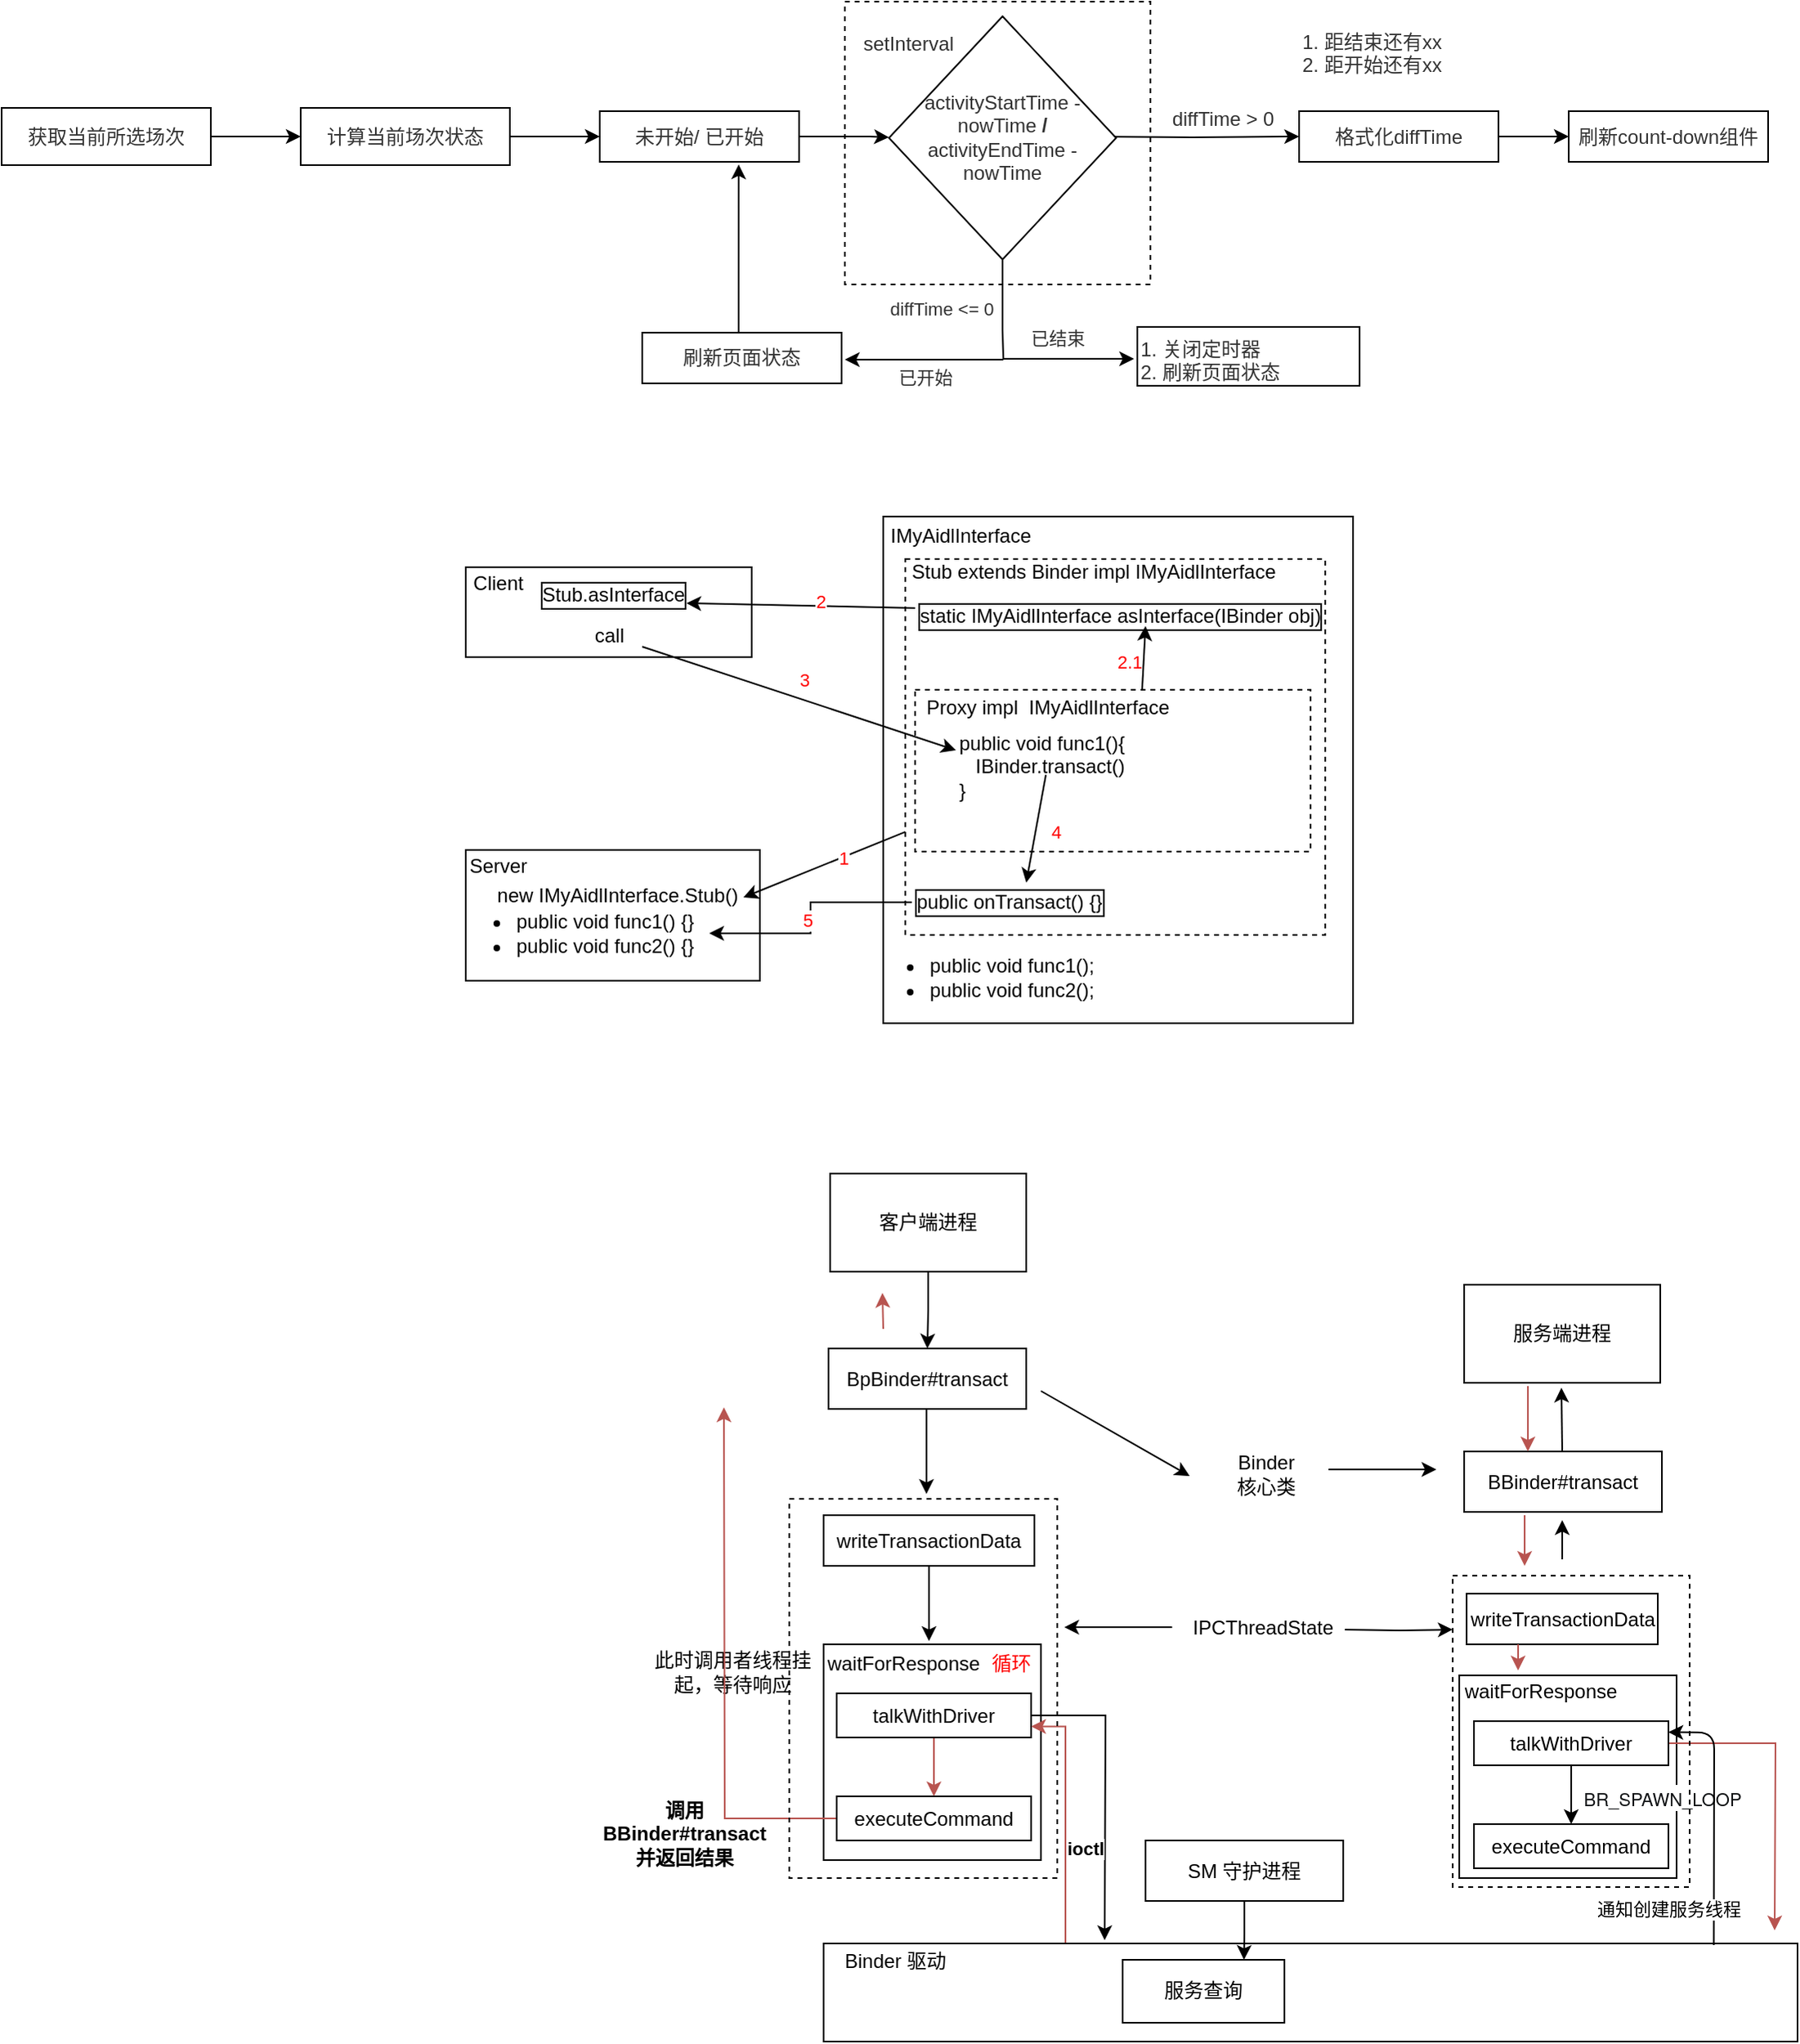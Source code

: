 <mxfile version="14.9.3" type="github">
  <diagram id="JiXPsDoN7h10LCVbARuN" name="第 1 页">
    <mxGraphModel dx="2066" dy="1154" grid="0" gridSize="10" guides="1" tooltips="1" connect="1" arrows="1" fold="1" page="1" pageScale="1" pageWidth="1920" pageHeight="2200" math="0" shadow="0">
      <root>
        <mxCell id="0" />
        <mxCell id="1" parent="0" />
        <mxCell id="TmdupVbpFPgSTxMqCEEl-89" value="" style="rounded=0;whiteSpace=wrap;html=1;fillColor=none;" vertex="1" parent="1">
          <mxGeometry x="1208" y="1200" width="133" height="124" as="geometry" />
        </mxCell>
        <mxCell id="KyLTKqS05W6V6vwG9X3F-32" value="" style="rounded=0;whiteSpace=wrap;html=1;strokeWidth=1;dashed=1;spacing=2;fontColor=#333333;" parent="1" vertex="1">
          <mxGeometry x="832" y="176" width="187" height="173" as="geometry" />
        </mxCell>
        <mxCell id="KyLTKqS05W6V6vwG9X3F-3" value="" style="edgeStyle=orthogonalEdgeStyle;rounded=0;orthogonalLoop=1;jettySize=auto;html=1;spacing=2;fontColor=#333333;" parent="1" source="KyLTKqS05W6V6vwG9X3F-1" target="KyLTKqS05W6V6vwG9X3F-2" edge="1">
          <mxGeometry relative="1" as="geometry" />
        </mxCell>
        <mxCell id="KyLTKqS05W6V6vwG9X3F-1" value="获取当前所选场次" style="rounded=0;whiteSpace=wrap;html=1;spacing=2;fontColor=#333333;" parent="1" vertex="1">
          <mxGeometry x="316" y="241" width="128" height="35" as="geometry" />
        </mxCell>
        <mxCell id="KyLTKqS05W6V6vwG9X3F-68" value="" style="edgeStyle=orthogonalEdgeStyle;rounded=0;orthogonalLoop=1;jettySize=auto;html=1;spacing=2;fontColor=#333333;" parent="1" source="KyLTKqS05W6V6vwG9X3F-2" target="KyLTKqS05W6V6vwG9X3F-6" edge="1">
          <mxGeometry relative="1" as="geometry" />
        </mxCell>
        <mxCell id="KyLTKqS05W6V6vwG9X3F-2" value="计算当前场次状态" style="rounded=0;whiteSpace=wrap;html=1;spacing=2;fontColor=#333333;" parent="1" vertex="1">
          <mxGeometry x="499" y="241" width="128" height="35" as="geometry" />
        </mxCell>
        <mxCell id="KyLTKqS05W6V6vwG9X3F-8" value="" style="edgeStyle=orthogonalEdgeStyle;rounded=0;orthogonalLoop=1;jettySize=auto;html=1;spacing=2;fontColor=#333333;" parent="1" source="KyLTKqS05W6V6vwG9X3F-6" edge="1">
          <mxGeometry relative="1" as="geometry">
            <mxPoint x="859" y="259" as="targetPoint" />
            <Array as="points">
              <mxPoint x="847" y="259" />
              <mxPoint x="847" y="259" />
            </Array>
          </mxGeometry>
        </mxCell>
        <mxCell id="KyLTKqS05W6V6vwG9X3F-6" value="未开始/ 已开始" style="rounded=0;whiteSpace=wrap;html=1;strokeWidth=1;spacing=2;fontColor=#333333;" parent="1" vertex="1">
          <mxGeometry x="682" y="243" width="122" height="31" as="geometry" />
        </mxCell>
        <mxCell id="KyLTKqS05W6V6vwG9X3F-16" value="" style="edgeStyle=orthogonalEdgeStyle;rounded=0;orthogonalLoop=1;jettySize=auto;html=1;spacing=2;fontColor=#333333;" parent="1" target="KyLTKqS05W6V6vwG9X3F-15" edge="1">
          <mxGeometry relative="1" as="geometry">
            <mxPoint x="978" y="258.5" as="sourcePoint" />
          </mxGeometry>
        </mxCell>
        <mxCell id="KyLTKqS05W6V6vwG9X3F-23" value="" style="edgeStyle=orthogonalEdgeStyle;rounded=0;orthogonalLoop=1;jettySize=auto;html=1;spacing=2;fontColor=#333333;" parent="1" source="KyLTKqS05W6V6vwG9X3F-15" target="KyLTKqS05W6V6vwG9X3F-22" edge="1">
          <mxGeometry relative="1" as="geometry" />
        </mxCell>
        <mxCell id="KyLTKqS05W6V6vwG9X3F-15" value="格式化diffTime" style="rounded=0;whiteSpace=wrap;html=1;strokeWidth=1;spacing=2;fontColor=#333333;" parent="1" vertex="1">
          <mxGeometry x="1110" y="243" width="122" height="31" as="geometry" />
        </mxCell>
        <mxCell id="KyLTKqS05W6V6vwG9X3F-22" value="刷新count-down组件" style="rounded=0;whiteSpace=wrap;html=1;strokeWidth=1;spacing=2;fontColor=#333333;" parent="1" vertex="1">
          <mxGeometry x="1275" y="243" width="122" height="31" as="geometry" />
        </mxCell>
        <mxCell id="KyLTKqS05W6V6vwG9X3F-21" value="diffTime &amp;gt; 0" style="text;html=1;align=center;verticalAlign=middle;resizable=0;points=[];autosize=1;spacing=2;fontColor=#333333;" parent="1" vertex="1">
          <mxGeometry x="1025" y="237" width="76" height="22" as="geometry" />
        </mxCell>
        <mxCell id="KyLTKqS05W6V6vwG9X3F-35" value="" style="edgeStyle=orthogonalEdgeStyle;rounded=0;orthogonalLoop=1;jettySize=auto;html=1;endArrow=none;endFill=0;spacing=2;fontColor=#333333;" parent="1" source="KyLTKqS05W6V6vwG9X3F-31" edge="1">
          <mxGeometry relative="1" as="geometry">
            <mxPoint x="929" y="395" as="targetPoint" />
            <Array as="points">
              <mxPoint x="929" y="377" />
              <mxPoint x="929" y="377" />
            </Array>
          </mxGeometry>
        </mxCell>
        <mxCell id="KyLTKqS05W6V6vwG9X3F-37" value="diffTime &amp;lt;= 0" style="edgeLabel;html=1;align=center;verticalAlign=middle;resizable=0;points=[];spacing=2;fontColor=#333333;" parent="KyLTKqS05W6V6vwG9X3F-35" vertex="1" connectable="0">
          <mxGeometry x="-0.094" relative="1" as="geometry">
            <mxPoint x="-37.5" y="2.25" as="offset" />
          </mxGeometry>
        </mxCell>
        <mxCell id="KyLTKqS05W6V6vwG9X3F-31" value="activityStartTime - nowTime &lt;b&gt;/&lt;/b&gt;&lt;br&gt;activityEndTime - nowTime" style="rhombus;whiteSpace=wrap;html=1;strokeWidth=1;spacing=2;fontColor=#333333;" parent="1" vertex="1">
          <mxGeometry x="859" y="185" width="139" height="148.75" as="geometry" />
        </mxCell>
        <mxCell id="KyLTKqS05W6V6vwG9X3F-33" value="setInterval" style="text;html=1;strokeColor=none;fillColor=none;align=center;verticalAlign=middle;whiteSpace=wrap;rounded=0;dashed=1;spacing=2;fontColor=#333333;" parent="1" vertex="1">
          <mxGeometry x="851" y="192" width="40" height="20" as="geometry" />
        </mxCell>
        <mxCell id="KyLTKqS05W6V6vwG9X3F-74" value="" style="edgeStyle=orthogonalEdgeStyle;rounded=0;orthogonalLoop=1;jettySize=auto;html=1;spacing=2;fontColor=#333333;" parent="1" edge="1">
          <mxGeometry relative="1" as="geometry">
            <mxPoint x="929" y="394.5" as="sourcePoint" />
            <mxPoint x="1009" y="394.5" as="targetPoint" />
          </mxGeometry>
        </mxCell>
        <mxCell id="KyLTKqS05W6V6vwG9X3F-75" value="已结束" style="edgeLabel;html=1;align=center;verticalAlign=middle;resizable=0;points=[];spacing=2;fontColor=#333333;" parent="KyLTKqS05W6V6vwG9X3F-74" vertex="1" connectable="0">
          <mxGeometry x="-0.1" y="-2" relative="1" as="geometry">
            <mxPoint x="-3" y="-14.5" as="offset" />
          </mxGeometry>
        </mxCell>
        <mxCell id="KyLTKqS05W6V6vwG9X3F-80" value="" style="edgeStyle=orthogonalEdgeStyle;rounded=0;orthogonalLoop=1;jettySize=auto;html=1;endArrow=none;endFill=0;startArrow=classic;startFill=1;spacing=2;fontColor=#333333;" parent="1" edge="1">
          <mxGeometry relative="1" as="geometry">
            <mxPoint x="832" y="395" as="sourcePoint" />
            <mxPoint x="929" y="395" as="targetPoint" />
            <Array as="points">
              <mxPoint x="847" y="395" />
            </Array>
          </mxGeometry>
        </mxCell>
        <mxCell id="KyLTKqS05W6V6vwG9X3F-82" value="已开始" style="edgeLabel;html=1;align=center;verticalAlign=middle;resizable=0;points=[];fontColor=#333333;" parent="KyLTKqS05W6V6vwG9X3F-80" vertex="1" connectable="0">
          <mxGeometry x="-0.084" y="-2" relative="1" as="geometry">
            <mxPoint x="4.29" y="9" as="offset" />
          </mxGeometry>
        </mxCell>
        <mxCell id="KyLTKqS05W6V6vwG9X3F-73" value="1. 关闭定时器&lt;br&gt;2. 刷新页面状态" style="rounded=0;whiteSpace=wrap;html=1;strokeWidth=1;align=left;verticalAlign=top;spacing=2;fontColor=#333333;" parent="1" vertex="1">
          <mxGeometry x="1011" y="375" width="136" height="36" as="geometry" />
        </mxCell>
        <mxCell id="KyLTKqS05W6V6vwG9X3F-69" value="1. 距结束还有xx&amp;nbsp;&lt;br&gt;2. 距开始还有xx" style="text;html=1;strokeColor=none;fillColor=none;align=left;verticalAlign=top;whiteSpace=wrap;rounded=0;dashed=1;spacing=2;fontColor=#333333;" parent="1" vertex="1">
          <mxGeometry x="1110" y="187" width="134" height="40" as="geometry" />
        </mxCell>
        <mxCell id="KyLTKqS05W6V6vwG9X3F-84" value="" style="edgeStyle=orthogonalEdgeStyle;rounded=0;orthogonalLoop=1;jettySize=auto;html=1;startArrow=none;startFill=0;endArrow=classic;endFill=1;fontColor=#333333;entryX=0.697;entryY=1.051;entryDx=0;entryDy=0;entryPerimeter=0;" parent="1" source="KyLTKqS05W6V6vwG9X3F-81" target="KyLTKqS05W6V6vwG9X3F-6" edge="1">
          <mxGeometry relative="1" as="geometry">
            <mxPoint x="769.0" y="298.5" as="targetPoint" />
            <Array as="points">
              <mxPoint x="767" y="353" />
              <mxPoint x="767" y="353" />
            </Array>
          </mxGeometry>
        </mxCell>
        <mxCell id="KyLTKqS05W6V6vwG9X3F-81" value="刷新页面状态" style="rounded=0;whiteSpace=wrap;html=1;strokeWidth=1;spacing=2;fontColor=#333333;" parent="1" vertex="1">
          <mxGeometry x="708" y="378.5" width="122" height="31" as="geometry" />
        </mxCell>
        <mxCell id="19we8b_pIcrq6sDgPOsw-1" value="" style="rounded=0;whiteSpace=wrap;html=1;" parent="1" vertex="1">
          <mxGeometry x="600" y="522" width="175" height="55" as="geometry" />
        </mxCell>
        <mxCell id="19we8b_pIcrq6sDgPOsw-2" value="" style="rounded=0;whiteSpace=wrap;html=1;" parent="1" vertex="1">
          <mxGeometry x="855.5" y="491" width="287.5" height="310" as="geometry" />
        </mxCell>
        <mxCell id="19we8b_pIcrq6sDgPOsw-3" value="" style="rounded=0;whiteSpace=wrap;html=1;" parent="1" vertex="1">
          <mxGeometry x="600" y="695" width="180" height="80" as="geometry" />
        </mxCell>
        <mxCell id="19we8b_pIcrq6sDgPOsw-7" value="" style="rounded=0;whiteSpace=wrap;html=1;dashed=1;" parent="1" vertex="1">
          <mxGeometry x="869" y="517" width="257" height="230" as="geometry" />
        </mxCell>
        <mxCell id="19we8b_pIcrq6sDgPOsw-8" value="&lt;div&gt;&lt;ul&gt;&lt;li&gt;&lt;span&gt;public void func1();&lt;/span&gt;&lt;/li&gt;&lt;li&gt;&lt;span&gt;public void func2();&lt;/span&gt;&lt;/li&gt;&lt;/ul&gt;&lt;/div&gt;" style="text;html=1;strokeColor=none;fillColor=none;align=left;verticalAlign=middle;whiteSpace=wrap;rounded=0;dashed=1;" parent="1" vertex="1">
          <mxGeometry x="842" y="759.5" width="215" height="27" as="geometry" />
        </mxCell>
        <mxCell id="19we8b_pIcrq6sDgPOsw-9" value="Stub extends Binder impl IMyAidlInterface" style="text;html=1;strokeColor=none;fillColor=none;align=left;verticalAlign=middle;whiteSpace=wrap;rounded=0;dashed=1;" parent="1" vertex="1">
          <mxGeometry x="871" y="515" width="279" height="20" as="geometry" />
        </mxCell>
        <mxCell id="19we8b_pIcrq6sDgPOsw-10" value="IMyAidlInterface" style="text;html=1;strokeColor=none;fillColor=none;align=center;verticalAlign=middle;whiteSpace=wrap;rounded=0;dashed=1;" parent="1" vertex="1">
          <mxGeometry x="883" y="493" width="40" height="20" as="geometry" />
        </mxCell>
        <mxCell id="19we8b_pIcrq6sDgPOsw-11" value="static IMyAidlInterface asInterface(IBinder obj)" style="text;html=1;align=left;verticalAlign=middle;whiteSpace=wrap;rounded=0;shadow=0;labelBorderColor=#000000;dashed=1;labelBackgroundColor=none;" parent="1" vertex="1">
          <mxGeometry x="875" y="542" width="284" height="20" as="geometry" />
        </mxCell>
        <mxCell id="19we8b_pIcrq6sDgPOsw-13" value="" style="endArrow=none;html=1;exitX=0.958;exitY=0.575;exitDx=0;exitDy=0;startArrow=classic;startFill=1;endFill=0;exitPerimeter=0;" parent="1" source="19we8b_pIcrq6sDgPOsw-14" target="19we8b_pIcrq6sDgPOsw-7" edge="1">
          <mxGeometry width="50" height="50" relative="1" as="geometry">
            <mxPoint x="785" y="759" as="sourcePoint" />
            <mxPoint x="835" y="709" as="targetPoint" />
          </mxGeometry>
        </mxCell>
        <mxCell id="19we8b_pIcrq6sDgPOsw-31" value="&lt;font color=&quot;#ff0000&quot;&gt;1&lt;/font&gt;" style="edgeLabel;html=1;align=center;verticalAlign=middle;resizable=0;points=[];" parent="19we8b_pIcrq6sDgPOsw-13" vertex="1" connectable="0">
          <mxGeometry x="0.235" relative="1" as="geometry">
            <mxPoint as="offset" />
          </mxGeometry>
        </mxCell>
        <mxCell id="19we8b_pIcrq6sDgPOsw-14" value="new IMyAidlInterface.Stub()" style="text;html=1;strokeColor=none;fillColor=none;align=center;verticalAlign=middle;whiteSpace=wrap;rounded=0;shadow=0;dashed=1;labelBackgroundColor=none;" parent="1" vertex="1">
          <mxGeometry x="609" y="712.5" width="168" height="20" as="geometry" />
        </mxCell>
        <mxCell id="19we8b_pIcrq6sDgPOsw-15" value="" style="rounded=0;whiteSpace=wrap;html=1;dashed=1;" parent="1" vertex="1">
          <mxGeometry x="875" y="597" width="242" height="99" as="geometry" />
        </mxCell>
        <mxCell id="19we8b_pIcrq6sDgPOsw-16" value="Proxy impl&amp;nbsp; IMyAidlInterface" style="text;html=1;strokeColor=none;fillColor=none;align=left;verticalAlign=middle;whiteSpace=wrap;rounded=0;dashed=1;" parent="1" vertex="1">
          <mxGeometry x="880" y="598" width="279" height="20" as="geometry" />
        </mxCell>
        <mxCell id="19we8b_pIcrq6sDgPOsw-17" value="public void func1(){&lt;br&gt;&amp;nbsp; &amp;nbsp;IBinder.transact()&lt;br&gt;}" style="text;html=1;strokeColor=none;fillColor=none;align=left;verticalAlign=middle;whiteSpace=wrap;rounded=0;shadow=0;dashed=1;labelBackgroundColor=none;" parent="1" vertex="1">
          <mxGeometry x="900" y="634" width="137" height="20" as="geometry" />
        </mxCell>
        <mxCell id="19we8b_pIcrq6sDgPOsw-19" value="Client" style="text;html=1;strokeColor=none;fillColor=none;align=center;verticalAlign=middle;whiteSpace=wrap;rounded=0;shadow=0;dashed=1;labelBackgroundColor=none;" parent="1" vertex="1">
          <mxGeometry x="600" y="522" width="40" height="20" as="geometry" />
        </mxCell>
        <mxCell id="19we8b_pIcrq6sDgPOsw-20" value="Stub.asInterface" style="text;html=1;strokeColor=none;fillColor=none;align=center;verticalAlign=middle;whiteSpace=wrap;rounded=0;shadow=0;dashed=1;labelBackgroundColor=none;labelBorderColor=#000000;" parent="1" vertex="1">
          <mxGeometry x="655" y="529" width="71" height="20" as="geometry" />
        </mxCell>
        <mxCell id="19we8b_pIcrq6sDgPOsw-22" value="" style="endArrow=classic;html=1;exitX=0;exitY=0.25;exitDx=0;exitDy=0;" parent="1" source="19we8b_pIcrq6sDgPOsw-11" edge="1">
          <mxGeometry width="50" height="50" relative="1" as="geometry">
            <mxPoint x="685" y="594" as="sourcePoint" />
            <mxPoint x="735" y="544" as="targetPoint" />
          </mxGeometry>
        </mxCell>
        <mxCell id="19we8b_pIcrq6sDgPOsw-23" value="&lt;font color=&quot;#ff0000&quot;&gt;2&lt;/font&gt;" style="edgeLabel;html=1;align=center;verticalAlign=middle;resizable=0;points=[];" parent="19we8b_pIcrq6sDgPOsw-22" vertex="1" connectable="0">
          <mxGeometry x="-0.171" y="-3" relative="1" as="geometry">
            <mxPoint as="offset" />
          </mxGeometry>
        </mxCell>
        <mxCell id="19we8b_pIcrq6sDgPOsw-24" value="" style="endArrow=classic;html=1;exitX=0.48;exitY=-0.05;exitDx=0;exitDy=0;exitPerimeter=0;" parent="1" source="19we8b_pIcrq6sDgPOsw-16" edge="1">
          <mxGeometry width="50" height="50" relative="1" as="geometry">
            <mxPoint x="966" y="614" as="sourcePoint" />
            <mxPoint x="1016" y="558" as="targetPoint" />
          </mxGeometry>
        </mxCell>
        <mxCell id="19we8b_pIcrq6sDgPOsw-25" value="&lt;font color=&quot;#ff0000&quot;&gt;2.1&lt;/font&gt;" style="edgeLabel;html=1;align=center;verticalAlign=middle;resizable=0;points=[];" parent="19we8b_pIcrq6sDgPOsw-24" vertex="1" connectable="0">
          <mxGeometry x="-0.133" y="2" relative="1" as="geometry">
            <mxPoint x="-6.83" as="offset" />
          </mxGeometry>
        </mxCell>
        <mxCell id="19we8b_pIcrq6sDgPOsw-26" value="call" style="text;html=1;strokeColor=none;fillColor=none;align=center;verticalAlign=middle;whiteSpace=wrap;rounded=0;shadow=0;dashed=1;labelBackgroundColor=none;" parent="1" vertex="1">
          <mxGeometry x="668" y="554" width="40" height="20" as="geometry" />
        </mxCell>
        <mxCell id="19we8b_pIcrq6sDgPOsw-27" value="&lt;font color=&quot;#ff0000&quot;&gt;3&lt;/font&gt;" style="endArrow=classic;html=1;entryX=0;entryY=0;entryDx=0;entryDy=0;" parent="1" source="19we8b_pIcrq6sDgPOsw-26" target="19we8b_pIcrq6sDgPOsw-17" edge="1">
          <mxGeometry x="-0.016" y="11" width="50" height="50" relative="1" as="geometry">
            <mxPoint x="706" y="601" as="sourcePoint" />
            <mxPoint x="756" y="551" as="targetPoint" />
            <mxPoint x="1" as="offset" />
          </mxGeometry>
        </mxCell>
        <mxCell id="19we8b_pIcrq6sDgPOsw-33" value="" style="edgeStyle=orthogonalEdgeStyle;rounded=0;orthogonalLoop=1;jettySize=auto;html=1;startArrow=none;startFill=0;endArrow=classic;endFill=1;" parent="1" source="19we8b_pIcrq6sDgPOsw-28" target="19we8b_pIcrq6sDgPOsw-30" edge="1">
          <mxGeometry relative="1" as="geometry" />
        </mxCell>
        <mxCell id="19we8b_pIcrq6sDgPOsw-34" value="&lt;font color=&quot;#ff0000&quot;&gt;5&lt;/font&gt;" style="edgeLabel;html=1;align=center;verticalAlign=middle;resizable=0;points=[];" parent="19we8b_pIcrq6sDgPOsw-33" vertex="1" connectable="0">
          <mxGeometry x="0.021" y="-2" relative="1" as="geometry">
            <mxPoint as="offset" />
          </mxGeometry>
        </mxCell>
        <mxCell id="19we8b_pIcrq6sDgPOsw-28" value="public onTransact() {}" style="text;html=1;align=left;verticalAlign=middle;whiteSpace=wrap;rounded=0;shadow=0;labelBorderColor=#000000;dashed=1;labelBackgroundColor=none;" parent="1" vertex="1">
          <mxGeometry x="873" y="715" width="284" height="24" as="geometry" />
        </mxCell>
        <mxCell id="19we8b_pIcrq6sDgPOsw-29" value="Server" style="text;html=1;strokeColor=none;fillColor=none;align=center;verticalAlign=middle;whiteSpace=wrap;rounded=0;shadow=0;dashed=1;labelBackgroundColor=none;" parent="1" vertex="1">
          <mxGeometry x="600" y="695" width="40" height="20" as="geometry" />
        </mxCell>
        <mxCell id="19we8b_pIcrq6sDgPOsw-30" value="&lt;div&gt;&lt;ul&gt;&lt;li&gt;&lt;span&gt;public void func1() {}&lt;/span&gt;&lt;/li&gt;&lt;li&gt;&lt;span&gt;public void func2() {}&lt;/span&gt;&lt;/li&gt;&lt;/ul&gt;&lt;/div&gt;" style="text;html=1;strokeColor=none;fillColor=none;align=left;verticalAlign=middle;whiteSpace=wrap;rounded=0;dashed=1;" parent="1" vertex="1">
          <mxGeometry x="589" y="732.5" width="160" height="27" as="geometry" />
        </mxCell>
        <mxCell id="19we8b_pIcrq6sDgPOsw-32" value="&lt;font color=&quot;#ff0000&quot;&gt;4&lt;/font&gt;" style="endArrow=classic;html=1;" parent="1" edge="1">
          <mxGeometry x="-0.016" y="11" width="50" height="50" relative="1" as="geometry">
            <mxPoint x="955" y="649.104" as="sourcePoint" />
            <mxPoint x="943" y="715" as="targetPoint" />
            <mxPoint x="1" as="offset" />
          </mxGeometry>
        </mxCell>
        <mxCell id="TmdupVbpFPgSTxMqCEEl-32" value="" style="edgeStyle=orthogonalEdgeStyle;rounded=0;orthogonalLoop=1;jettySize=auto;html=1;entryX=0.5;entryY=0;entryDx=0;entryDy=0;" edge="1" parent="1" source="TmdupVbpFPgSTxMqCEEl-1" target="TmdupVbpFPgSTxMqCEEl-8">
          <mxGeometry relative="1" as="geometry" />
        </mxCell>
        <mxCell id="TmdupVbpFPgSTxMqCEEl-1" value="客户端进程" style="rounded=0;whiteSpace=wrap;html=1;" vertex="1" parent="1">
          <mxGeometry x="823" y="893" width="120" height="60" as="geometry" />
        </mxCell>
        <mxCell id="TmdupVbpFPgSTxMqCEEl-33" value="" style="edgeStyle=orthogonalEdgeStyle;rounded=0;orthogonalLoop=1;jettySize=auto;html=1;entryX=0.413;entryY=0.029;entryDx=0;entryDy=0;entryPerimeter=0;" edge="1" parent="1" source="TmdupVbpFPgSTxMqCEEl-8">
          <mxGeometry relative="1" as="geometry">
            <mxPoint x="881.95" y="1088.986" as="targetPoint" />
          </mxGeometry>
        </mxCell>
        <mxCell id="TmdupVbpFPgSTxMqCEEl-8" value="BpBinder#transact" style="rounded=0;whiteSpace=wrap;html=1;" vertex="1" parent="1">
          <mxGeometry x="822" y="1000" width="121" height="37" as="geometry" />
        </mxCell>
        <mxCell id="TmdupVbpFPgSTxMqCEEl-36" value="此时调用者线程挂起，等待响应" style="text;html=1;strokeColor=none;fillColor=none;align=center;verticalAlign=middle;whiteSpace=wrap;rounded=0;" vertex="1" parent="1">
          <mxGeometry x="705" y="1188" width="117" height="20" as="geometry" />
        </mxCell>
        <mxCell id="TmdupVbpFPgSTxMqCEEl-39" value="" style="endArrow=classic;html=1;fillColor=#f8cecc;strokeColor=#b85450;" edge="1" parent="1">
          <mxGeometry width="50" height="50" relative="1" as="geometry">
            <mxPoint x="855.5" y="988" as="sourcePoint" />
            <mxPoint x="855" y="966" as="targetPoint" />
          </mxGeometry>
        </mxCell>
        <mxCell id="TmdupVbpFPgSTxMqCEEl-42" value="" style="edgeStyle=orthogonalEdgeStyle;rounded=0;orthogonalLoop=1;jettySize=auto;html=1;" edge="1" parent="1" source="TmdupVbpFPgSTxMqCEEl-40">
          <mxGeometry relative="1" as="geometry">
            <mxPoint x="883.5" y="1179" as="targetPoint" />
          </mxGeometry>
        </mxCell>
        <mxCell id="TmdupVbpFPgSTxMqCEEl-40" value="writeTransactionData" style="rounded=0;whiteSpace=wrap;html=1;" vertex="1" parent="1">
          <mxGeometry x="819" y="1102" width="129" height="31" as="geometry" />
        </mxCell>
        <mxCell id="TmdupVbpFPgSTxMqCEEl-43" value="" style="rounded=0;whiteSpace=wrap;html=1;" vertex="1" parent="1">
          <mxGeometry x="819" y="1181" width="133" height="132" as="geometry" />
        </mxCell>
        <mxCell id="TmdupVbpFPgSTxMqCEEl-44" value="waitForResponse" style="text;html=1;strokeColor=none;fillColor=none;align=center;verticalAlign=middle;whiteSpace=wrap;rounded=0;" vertex="1" parent="1">
          <mxGeometry x="848" y="1183" width="40" height="20" as="geometry" />
        </mxCell>
        <mxCell id="TmdupVbpFPgSTxMqCEEl-50" value="ioctl" style="edgeStyle=orthogonalEdgeStyle;rounded=0;orthogonalLoop=1;jettySize=auto;html=1;fontStyle=1" edge="1" parent="1" source="TmdupVbpFPgSTxMqCEEl-45">
          <mxGeometry x="0.375" y="-12" relative="1" as="geometry">
            <mxPoint x="991" y="1362" as="targetPoint" />
            <mxPoint y="1" as="offset" />
          </mxGeometry>
        </mxCell>
        <mxCell id="TmdupVbpFPgSTxMqCEEl-56" value="" style="edgeStyle=orthogonalEdgeStyle;rounded=0;orthogonalLoop=1;jettySize=auto;html=1;strokeColor=#b85450;fillColor=#f8cecc;" edge="1" parent="1" source="TmdupVbpFPgSTxMqCEEl-45" target="TmdupVbpFPgSTxMqCEEl-46">
          <mxGeometry relative="1" as="geometry" />
        </mxCell>
        <mxCell id="TmdupVbpFPgSTxMqCEEl-45" value="talkWithDriver" style="rounded=0;whiteSpace=wrap;html=1;" vertex="1" parent="1">
          <mxGeometry x="827" y="1211" width="119" height="27" as="geometry" />
        </mxCell>
        <mxCell id="TmdupVbpFPgSTxMqCEEl-78" value="" style="edgeStyle=orthogonalEdgeStyle;rounded=0;orthogonalLoop=1;jettySize=auto;html=1;strokeColor=#b85450;fillColor=#f8cecc;" edge="1" parent="1" source="TmdupVbpFPgSTxMqCEEl-46">
          <mxGeometry relative="1" as="geometry">
            <mxPoint x="758" y="1036" as="targetPoint" />
          </mxGeometry>
        </mxCell>
        <mxCell id="TmdupVbpFPgSTxMqCEEl-46" value="executeCommand" style="rounded=0;whiteSpace=wrap;html=1;" vertex="1" parent="1">
          <mxGeometry x="827" y="1274" width="119" height="27" as="geometry" />
        </mxCell>
        <mxCell id="TmdupVbpFPgSTxMqCEEl-55" value="" style="edgeStyle=orthogonalEdgeStyle;rounded=0;orthogonalLoop=1;jettySize=auto;html=1;entryX=1;entryY=0.75;entryDx=0;entryDy=0;fillColor=#f8cecc;strokeColor=#b85450;" edge="1" parent="1" source="TmdupVbpFPgSTxMqCEEl-48" target="TmdupVbpFPgSTxMqCEEl-45">
          <mxGeometry relative="1" as="geometry">
            <mxPoint x="1117" y="1284" as="targetPoint" />
            <Array as="points">
              <mxPoint x="967" y="1231" />
            </Array>
          </mxGeometry>
        </mxCell>
        <mxCell id="TmdupVbpFPgSTxMqCEEl-48" value="" style="rounded=0;whiteSpace=wrap;html=1;" vertex="1" parent="1">
          <mxGeometry x="819" y="1364" width="596" height="60" as="geometry" />
        </mxCell>
        <mxCell id="TmdupVbpFPgSTxMqCEEl-51" value="&lt;font color=&quot;#ff0000&quot;&gt;循环&lt;/font&gt;" style="text;html=1;strokeColor=none;fillColor=none;align=center;verticalAlign=middle;whiteSpace=wrap;rounded=0;" vertex="1" parent="1">
          <mxGeometry x="914" y="1183" width="40" height="20" as="geometry" />
        </mxCell>
        <mxCell id="TmdupVbpFPgSTxMqCEEl-59" value="Binder 驱动" style="text;html=1;strokeColor=none;fillColor=none;align=center;verticalAlign=middle;whiteSpace=wrap;rounded=0;dashed=1;" vertex="1" parent="1">
          <mxGeometry x="823" y="1361" width="80" height="28" as="geometry" />
        </mxCell>
        <mxCell id="TmdupVbpFPgSTxMqCEEl-61" value="服务查询" style="rounded=0;whiteSpace=wrap;html=1;" vertex="1" parent="1">
          <mxGeometry x="1002" y="1374" width="99" height="38.5" as="geometry" />
        </mxCell>
        <mxCell id="TmdupVbpFPgSTxMqCEEl-63" value="" style="edgeStyle=orthogonalEdgeStyle;rounded=0;orthogonalLoop=1;jettySize=auto;html=1;strokeColor=#000000;entryX=0.75;entryY=0;entryDx=0;entryDy=0;" edge="1" parent="1" source="TmdupVbpFPgSTxMqCEEl-62" target="TmdupVbpFPgSTxMqCEEl-61">
          <mxGeometry relative="1" as="geometry" />
        </mxCell>
        <mxCell id="TmdupVbpFPgSTxMqCEEl-62" value="SM 守护进程" style="rounded=0;whiteSpace=wrap;html=1;" vertex="1" parent="1">
          <mxGeometry x="1016" y="1301" width="121" height="37" as="geometry" />
        </mxCell>
        <mxCell id="TmdupVbpFPgSTxMqCEEl-70" value="waitForResponse" style="text;html=1;strokeColor=none;fillColor=none;align=center;verticalAlign=middle;whiteSpace=wrap;rounded=0;" vertex="1" parent="1">
          <mxGeometry x="1238" y="1200" width="40" height="20" as="geometry" />
        </mxCell>
        <mxCell id="TmdupVbpFPgSTxMqCEEl-71" value="" style="edgeStyle=orthogonalEdgeStyle;rounded=0;orthogonalLoop=1;jettySize=auto;html=1;" edge="1" parent="1" source="TmdupVbpFPgSTxMqCEEl-72" target="TmdupVbpFPgSTxMqCEEl-73">
          <mxGeometry relative="1" as="geometry" />
        </mxCell>
        <mxCell id="TmdupVbpFPgSTxMqCEEl-77" value="&lt;p class=&quot;p1&quot; style=&quot;margin: 0px ; font-stretch: normal ; line-height: normal ; font-family: &amp;#34;helvetica neue&amp;#34; ; color: rgb(18 , 20 , 22)&quot;&gt;&lt;font style=&quot;font-size: 11px&quot;&gt;BR_SPAWN_LOOP&lt;/font&gt;&lt;/p&gt;" style="edgeLabel;html=1;align=center;verticalAlign=middle;resizable=0;points=[];" vertex="1" connectable="0" parent="TmdupVbpFPgSTxMqCEEl-71">
          <mxGeometry x="-0.455" y="4" relative="1" as="geometry">
            <mxPoint x="51" y="7" as="offset" />
          </mxGeometry>
        </mxCell>
        <mxCell id="TmdupVbpFPgSTxMqCEEl-93" value="" style="edgeStyle=orthogonalEdgeStyle;rounded=0;orthogonalLoop=1;jettySize=auto;html=1;strokeColor=#b85450;fillColor=#f8cecc;" edge="1" parent="1" source="TmdupVbpFPgSTxMqCEEl-72">
          <mxGeometry relative="1" as="geometry">
            <mxPoint x="1401" y="1356" as="targetPoint" />
          </mxGeometry>
        </mxCell>
        <mxCell id="TmdupVbpFPgSTxMqCEEl-72" value="talkWithDriver" style="rounded=0;whiteSpace=wrap;html=1;" vertex="1" parent="1">
          <mxGeometry x="1217" y="1228" width="119" height="27" as="geometry" />
        </mxCell>
        <mxCell id="TmdupVbpFPgSTxMqCEEl-73" value="executeCommand" style="rounded=0;whiteSpace=wrap;html=1;" vertex="1" parent="1">
          <mxGeometry x="1217" y="1291" width="119" height="27" as="geometry" />
        </mxCell>
        <mxCell id="TmdupVbpFPgSTxMqCEEl-75" value="通知创建服务线程" style="endArrow=classic;html=1;strokeColor=#000000;entryX=1;entryY=0.25;entryDx=0;entryDy=0;exitX=0.914;exitY=0.017;exitDx=0;exitDy=0;exitPerimeter=0;" edge="1" parent="1" source="TmdupVbpFPgSTxMqCEEl-48" target="TmdupVbpFPgSTxMqCEEl-72">
          <mxGeometry x="-0.722" y="28" width="50" height="50" relative="1" as="geometry">
            <mxPoint x="1359" y="1361" as="sourcePoint" />
            <mxPoint x="1409" y="1311" as="targetPoint" />
            <Array as="points">
              <mxPoint x="1364" y="1235" />
            </Array>
            <mxPoint as="offset" />
          </mxGeometry>
        </mxCell>
        <mxCell id="TmdupVbpFPgSTxMqCEEl-79" value="调用 BBinder#transact&lt;br&gt;并返回结果" style="text;html=1;strokeColor=none;fillColor=none;align=center;verticalAlign=middle;whiteSpace=wrap;rounded=0;dashed=1;fontStyle=1" vertex="1" parent="1">
          <mxGeometry x="714" y="1287" width="40" height="20" as="geometry" />
        </mxCell>
        <mxCell id="TmdupVbpFPgSTxMqCEEl-81" value="BBinder#transact" style="rounded=0;whiteSpace=wrap;html=1;" vertex="1" parent="1">
          <mxGeometry x="1211" y="1063" width="121" height="37" as="geometry" />
        </mxCell>
        <mxCell id="TmdupVbpFPgSTxMqCEEl-82" value="服务端进程" style="rounded=0;whiteSpace=wrap;html=1;" vertex="1" parent="1">
          <mxGeometry x="1211" y="961" width="120" height="60" as="geometry" />
        </mxCell>
        <mxCell id="TmdupVbpFPgSTxMqCEEl-83" value="" style="endArrow=classic;html=1;strokeColor=#000000;" edge="1" parent="1">
          <mxGeometry width="50" height="50" relative="1" as="geometry">
            <mxPoint x="1271" y="1129" as="sourcePoint" />
            <mxPoint x="1271" y="1105" as="targetPoint" />
          </mxGeometry>
        </mxCell>
        <mxCell id="TmdupVbpFPgSTxMqCEEl-85" value="" style="rounded=0;whiteSpace=wrap;html=1;dashed=1;fillColor=none;" vertex="1" parent="1">
          <mxGeometry x="1204" y="1139" width="145" height="190.5" as="geometry" />
        </mxCell>
        <mxCell id="TmdupVbpFPgSTxMqCEEl-84" value="" style="endArrow=classic;html=1;strokeColor=#000000;" edge="1" parent="1">
          <mxGeometry width="50" height="50" relative="1" as="geometry">
            <mxPoint x="1271" y="1063" as="sourcePoint" />
            <mxPoint x="1270.5" y="1024" as="targetPoint" />
          </mxGeometry>
        </mxCell>
        <mxCell id="TmdupVbpFPgSTxMqCEEl-86" value="" style="endArrow=classic;html=1;strokeColor=#b85450;fillColor=#f8cecc;" edge="1" parent="1">
          <mxGeometry width="50" height="50" relative="1" as="geometry">
            <mxPoint x="1250" y="1023" as="sourcePoint" />
            <mxPoint x="1250" y="1063" as="targetPoint" />
          </mxGeometry>
        </mxCell>
        <mxCell id="TmdupVbpFPgSTxMqCEEl-87" value="" style="endArrow=classic;html=1;strokeColor=#b85450;fillColor=#f8cecc;" edge="1" parent="1">
          <mxGeometry width="50" height="50" relative="1" as="geometry">
            <mxPoint x="1248" y="1102" as="sourcePoint" />
            <mxPoint x="1248" y="1133" as="targetPoint" />
          </mxGeometry>
        </mxCell>
        <mxCell id="TmdupVbpFPgSTxMqCEEl-88" value="writeTransactionData" style="rounded=0;whiteSpace=wrap;html=1;" vertex="1" parent="1">
          <mxGeometry x="1212.5" y="1150" width="117" height="31" as="geometry" />
        </mxCell>
        <mxCell id="TmdupVbpFPgSTxMqCEEl-94" value="" style="endArrow=classic;html=1;strokeColor=#b85450;fillColor=#f8cecc;" edge="1" parent="1">
          <mxGeometry width="50" height="50" relative="1" as="geometry">
            <mxPoint x="1244" y="1181" as="sourcePoint" />
            <mxPoint x="1244" y="1197" as="targetPoint" />
          </mxGeometry>
        </mxCell>
        <mxCell id="TmdupVbpFPgSTxMqCEEl-95" value="" style="rounded=0;whiteSpace=wrap;html=1;dashed=1;fillColor=none;" vertex="1" parent="1">
          <mxGeometry x="798" y="1092" width="164" height="232" as="geometry" />
        </mxCell>
        <mxCell id="TmdupVbpFPgSTxMqCEEl-97" value="" style="edgeStyle=orthogonalEdgeStyle;rounded=0;orthogonalLoop=1;jettySize=auto;html=1;strokeColor=#000000;entryX=0;entryY=0.173;entryDx=0;entryDy=0;entryPerimeter=0;" edge="1" parent="1" target="TmdupVbpFPgSTxMqCEEl-85">
          <mxGeometry relative="1" as="geometry">
            <mxPoint x="1138" y="1172" as="sourcePoint" />
          </mxGeometry>
        </mxCell>
        <mxCell id="TmdupVbpFPgSTxMqCEEl-96" value="IPCThreadState" style="text;html=1;strokeColor=none;fillColor=none;align=center;verticalAlign=middle;whiteSpace=wrap;rounded=0;dashed=1;" vertex="1" parent="1">
          <mxGeometry x="1068" y="1161" width="40" height="20" as="geometry" />
        </mxCell>
        <mxCell id="TmdupVbpFPgSTxMqCEEl-98" value="" style="edgeStyle=orthogonalEdgeStyle;rounded=0;orthogonalLoop=1;jettySize=auto;html=1;strokeColor=#000000;entryX=0;entryY=0.173;entryDx=0;entryDy=0;entryPerimeter=0;endArrow=none;endFill=0;startArrow=classic;startFill=1;" edge="1" parent="1">
          <mxGeometry relative="1" as="geometry">
            <mxPoint x="966.25" y="1170.54" as="sourcePoint" />
            <mxPoint x="1032.25" y="1170.496" as="targetPoint" />
          </mxGeometry>
        </mxCell>
        <mxCell id="TmdupVbpFPgSTxMqCEEl-99" value="Binder 核心类" style="text;html=1;strokeColor=none;fillColor=none;align=center;verticalAlign=middle;whiteSpace=wrap;rounded=0;dashed=1;" vertex="1" parent="1">
          <mxGeometry x="1070" y="1067" width="40" height="20" as="geometry" />
        </mxCell>
        <mxCell id="TmdupVbpFPgSTxMqCEEl-100" value="" style="edgeStyle=orthogonalEdgeStyle;rounded=0;orthogonalLoop=1;jettySize=auto;html=1;strokeColor=#000000;entryX=0;entryY=0.173;entryDx=0;entryDy=0;entryPerimeter=0;" edge="1" parent="1">
          <mxGeometry relative="1" as="geometry">
            <mxPoint x="1128" y="1074.04" as="sourcePoint" />
            <mxPoint x="1194" y="1073.996" as="targetPoint" />
          </mxGeometry>
        </mxCell>
        <mxCell id="TmdupVbpFPgSTxMqCEEl-102" value="" style="endArrow=classic;html=1;strokeColor=#000000;" edge="1" parent="1">
          <mxGeometry width="50" height="50" relative="1" as="geometry">
            <mxPoint x="952" y="1026" as="sourcePoint" />
            <mxPoint x="1043" y="1078" as="targetPoint" />
          </mxGeometry>
        </mxCell>
      </root>
    </mxGraphModel>
  </diagram>
</mxfile>
